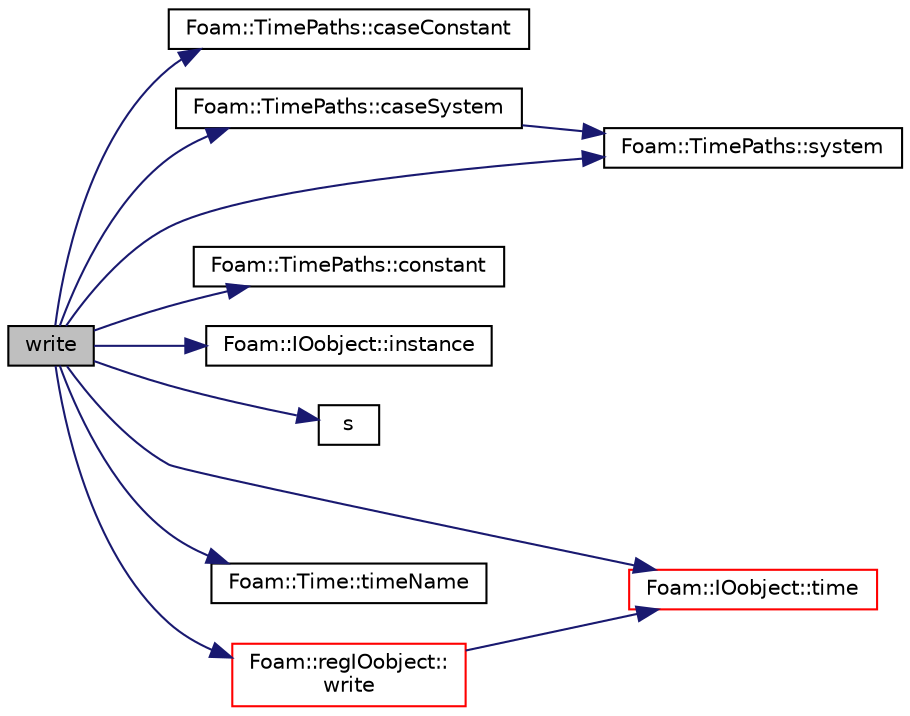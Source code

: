 digraph "write"
{
  bgcolor="transparent";
  edge [fontname="Helvetica",fontsize="10",labelfontname="Helvetica",labelfontsize="10"];
  node [fontname="Helvetica",fontsize="10",shape=record];
  rankdir="LR";
  Node1 [label="write",height=0.2,width=0.4,color="black", fillcolor="grey75", style="filled", fontcolor="black"];
  Node1 -> Node2 [color="midnightblue",fontsize="10",style="solid",fontname="Helvetica"];
  Node2 [label="Foam::TimePaths::caseConstant",height=0.2,width=0.4,color="black",URL="$a02609.html#a50b38bc5bf58a37bad4bc4fd58245019",tooltip="Return constant name for the case. "];
  Node1 -> Node3 [color="midnightblue",fontsize="10",style="solid",fontname="Helvetica"];
  Node3 [label="Foam::TimePaths::caseSystem",height=0.2,width=0.4,color="black",URL="$a02609.html#a6f01ba4fe6416ad273c7c313c473025a",tooltip="Return system name for the case. "];
  Node3 -> Node4 [color="midnightblue",fontsize="10",style="solid",fontname="Helvetica"];
  Node4 [label="Foam::TimePaths::system",height=0.2,width=0.4,color="black",URL="$a02609.html#a5f13b4302d1fa7edcca14b08917974fc",tooltip="Return system name. "];
  Node1 -> Node5 [color="midnightblue",fontsize="10",style="solid",fontname="Helvetica"];
  Node5 [label="Foam::TimePaths::constant",height=0.2,width=0.4,color="black",URL="$a02609.html#a5aa65a27a46ca75d80f0821d80606c04",tooltip="Return constant name. "];
  Node1 -> Node6 [color="midnightblue",fontsize="10",style="solid",fontname="Helvetica"];
  Node6 [label="Foam::IOobject::instance",height=0.2,width=0.4,color="black",URL="$a01179.html#a927868ca22fb186135659bc0acadd47b"];
  Node1 -> Node7 [color="midnightblue",fontsize="10",style="solid",fontname="Helvetica"];
  Node7 [label="s",height=0.2,width=0.4,color="black",URL="$a04277.html#a6d6b99210a64ad23792eb7a3b0411c42"];
  Node1 -> Node4 [color="midnightblue",fontsize="10",style="solid",fontname="Helvetica"];
  Node1 -> Node8 [color="midnightblue",fontsize="10",style="solid",fontname="Helvetica"];
  Node8 [label="Foam::IOobject::time",height=0.2,width=0.4,color="red",URL="$a01179.html#ab5a56b597db315d880e81c09a4341244",tooltip="Return time. "];
  Node1 -> Node9 [color="midnightblue",fontsize="10",style="solid",fontname="Helvetica"];
  Node9 [label="Foam::Time::timeName",height=0.2,width=0.4,color="black",URL="$a02606.html#a5ae6a110de1b22323e19a46943c7f0c1",tooltip="Return time name of given scalar time. "];
  Node1 -> Node10 [color="midnightblue",fontsize="10",style="solid",fontname="Helvetica"];
  Node10 [label="Foam::regIOobject::\lwrite",height=0.2,width=0.4,color="red",URL="$a02145.html#a6e5faa425b059eeb55cd904755791076",tooltip="Write using setting from DB. "];
  Node10 -> Node8 [color="midnightblue",fontsize="10",style="solid",fontname="Helvetica"];
}
